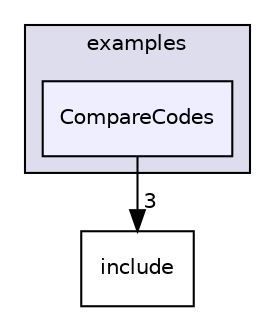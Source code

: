 digraph "/home/klar/Promotion/projects/CLION-nonlocal-assembly-cpp/examples/CompareCodes" {
  compound=true
  node [ fontsize="10", fontname="Helvetica"];
  edge [ labelfontsize="10", labelfontname="Helvetica"];
  subgraph clusterdir_d28a4824dc47e487b107a5db32ef43c4 {
    graph [ bgcolor="#ddddee", pencolor="black", label="examples" fontname="Helvetica", fontsize="10", URL="dir_d28a4824dc47e487b107a5db32ef43c4.html"]
  dir_80662394623ec27619fa25530800da5d [shape=box, label="CompareCodes", style="filled", fillcolor="#eeeeff", pencolor="black", URL="dir_80662394623ec27619fa25530800da5d.html"];
  }
  dir_d44c64559bbebec7f509842c48db8b23 [shape=box label="include" URL="dir_d44c64559bbebec7f509842c48db8b23.html"];
  dir_80662394623ec27619fa25530800da5d->dir_d44c64559bbebec7f509842c48db8b23 [headlabel="3", labeldistance=1.5 headhref="dir_000013_000017.html"];
}

